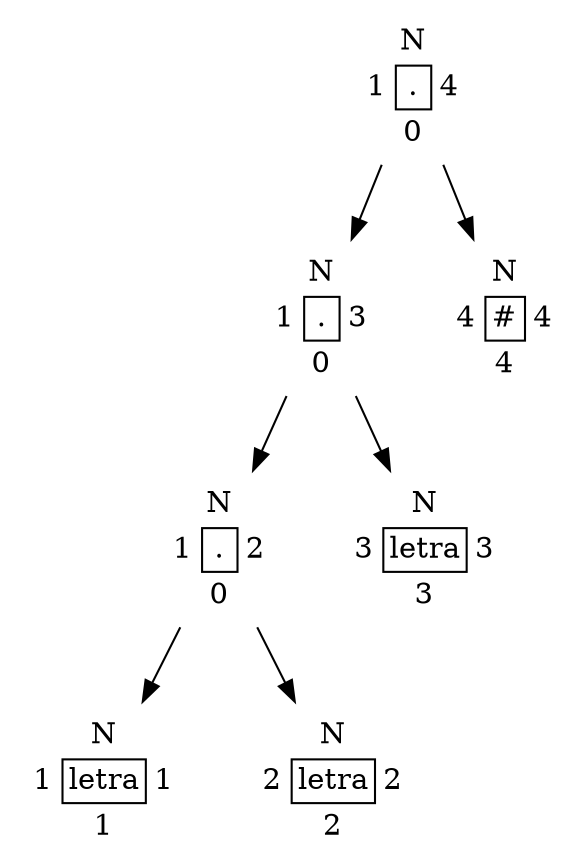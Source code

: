 digraph grafica{
rankdir=TB;
forcelabels= true;
node [shape = plaintext];
nodo1 [label = <<table border = '0' cellboder = '1' CELLSPACIONG='0'>
<tr>
<td></td>
<td>N</td>
<td></td>
</tr>
<tr>
<td>1</td>
<td border='1'>.</td>
<td>4</td></tr>
<tr>
<td></td>
<td>0</td>
<td></td>
</tr>
</table>>];
nodo2 [label = <<table border = '0' cellboder = '1' CELLSPACIONG='0'>
<tr>
<td></td>
<td>N</td>
<td></td>
</tr>
<tr>
<td>1</td>
<td border='1'>.</td>
<td>3</td></tr>
<tr>
<td></td>
<td>0</td>
<td></td>
</tr>
</table>>];
nodo3 [label = <<table border = '0' cellboder = '1' CELLSPACIONG='0'>
<tr>
<td></td>
<td>N</td>
<td></td>
</tr>
<tr>
<td>1</td>
<td border='1'>.</td>
<td>2</td></tr>
<tr>
<td></td>
<td>0</td>
<td></td>
</tr>
</table>>];
nodo4 [label = <<table border = '0' cellboder = '1' CELLSPACIONG='0'>
<tr>
<td></td>
<td>N</td>
<td></td>
</tr>
<tr>
<td>1</td>
<td border='1'>letra</td>
<td>1</td></tr>
<tr>
<td></td>
<td>1</td>
<td></td>
</tr>
</table>>];
nodo6 [label = <<table border = '0' cellboder = '1' CELLSPACIONG='0'>
<tr>
<td></td>
<td>N</td>
<td></td>
</tr>
<tr>
<td>2</td>
<td border='1'>letra</td>
<td>2</td></tr>
<tr>
<td></td>
<td>2</td>
<td></td>
</tr>
</table>>];
nodo3->nodo4
nodo3->nodo6
nodo9 [label = <<table border = '0' cellboder = '1' CELLSPACIONG='0'>
<tr>
<td></td>
<td>N</td>
<td></td>
</tr>
<tr>
<td>3</td>
<td border='1'>letra</td>
<td>3</td></tr>
<tr>
<td></td>
<td>3</td>
<td></td>
</tr>
</table>>];
nodo2->nodo3
nodo2->nodo9
nodo12 [label = <<table border = '0' cellboder = '1' CELLSPACIONG='0'>
<tr>
<td></td>
<td>N</td>
<td></td>
</tr>
<tr>
<td>4</td>
<td border='1'>#</td>
<td>4</td></tr>
<tr>
<td></td>
<td>4</td>
<td></td>
</tr>
</table>>];
nodo1->nodo2
nodo1->nodo12

}